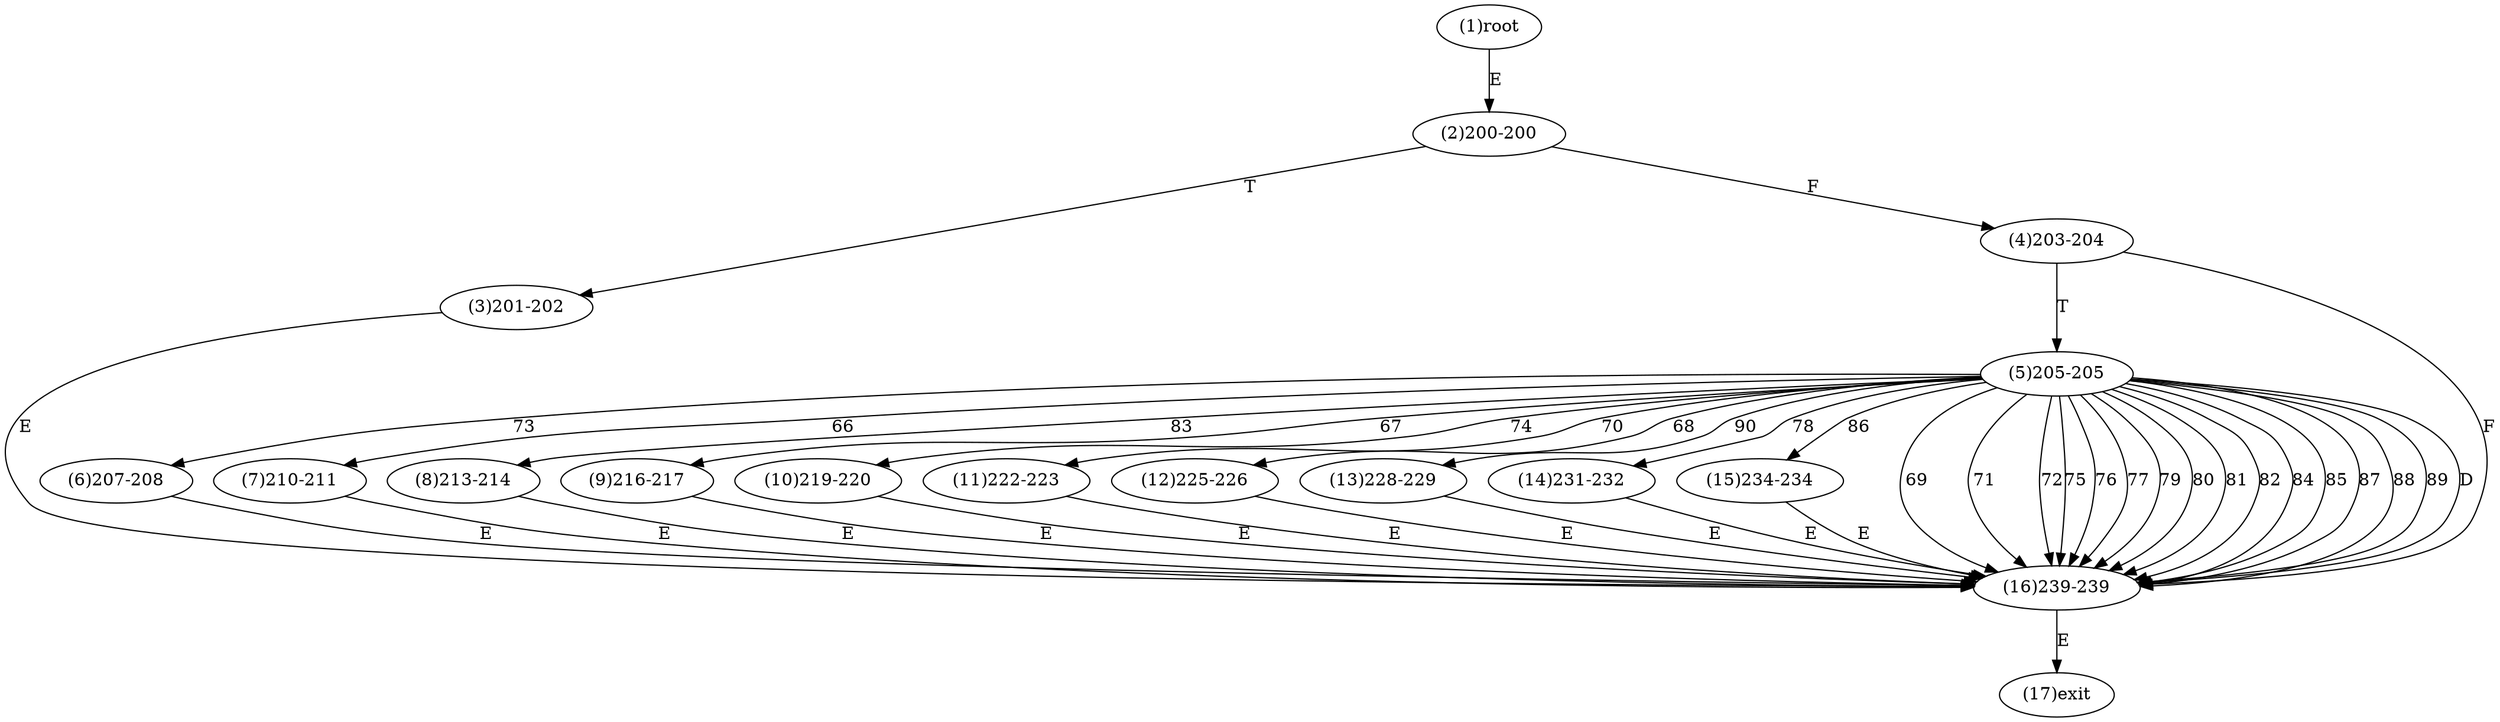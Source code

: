 digraph "" { 
1[ label="(1)root"];
2[ label="(2)200-200"];
3[ label="(3)201-202"];
4[ label="(4)203-204"];
5[ label="(5)205-205"];
6[ label="(6)207-208"];
7[ label="(7)210-211"];
8[ label="(8)213-214"];
9[ label="(9)216-217"];
10[ label="(10)219-220"];
11[ label="(11)222-223"];
12[ label="(12)225-226"];
13[ label="(13)228-229"];
14[ label="(14)231-232"];
15[ label="(15)234-234"];
17[ label="(17)exit"];
16[ label="(16)239-239"];
1->2[ label="E"];
2->4[ label="F"];
2->3[ label="T"];
3->16[ label="E"];
4->16[ label="F"];
4->5[ label="T"];
5->7[ label="66"];
5->9[ label="67"];
5->12[ label="68"];
5->16[ label="69"];
5->11[ label="70"];
5->16[ label="71"];
5->16[ label="72"];
5->6[ label="73"];
5->10[ label="74"];
5->16[ label="75"];
5->16[ label="76"];
5->16[ label="77"];
5->14[ label="78"];
5->16[ label="79"];
5->16[ label="80"];
5->16[ label="81"];
5->16[ label="82"];
5->8[ label="83"];
5->16[ label="84"];
5->16[ label="85"];
5->15[ label="86"];
5->16[ label="87"];
5->16[ label="88"];
5->16[ label="89"];
5->13[ label="90"];
5->16[ label="D"];
6->16[ label="E"];
7->16[ label="E"];
8->16[ label="E"];
9->16[ label="E"];
10->16[ label="E"];
11->16[ label="E"];
12->16[ label="E"];
13->16[ label="E"];
14->16[ label="E"];
15->16[ label="E"];
16->17[ label="E"];
}